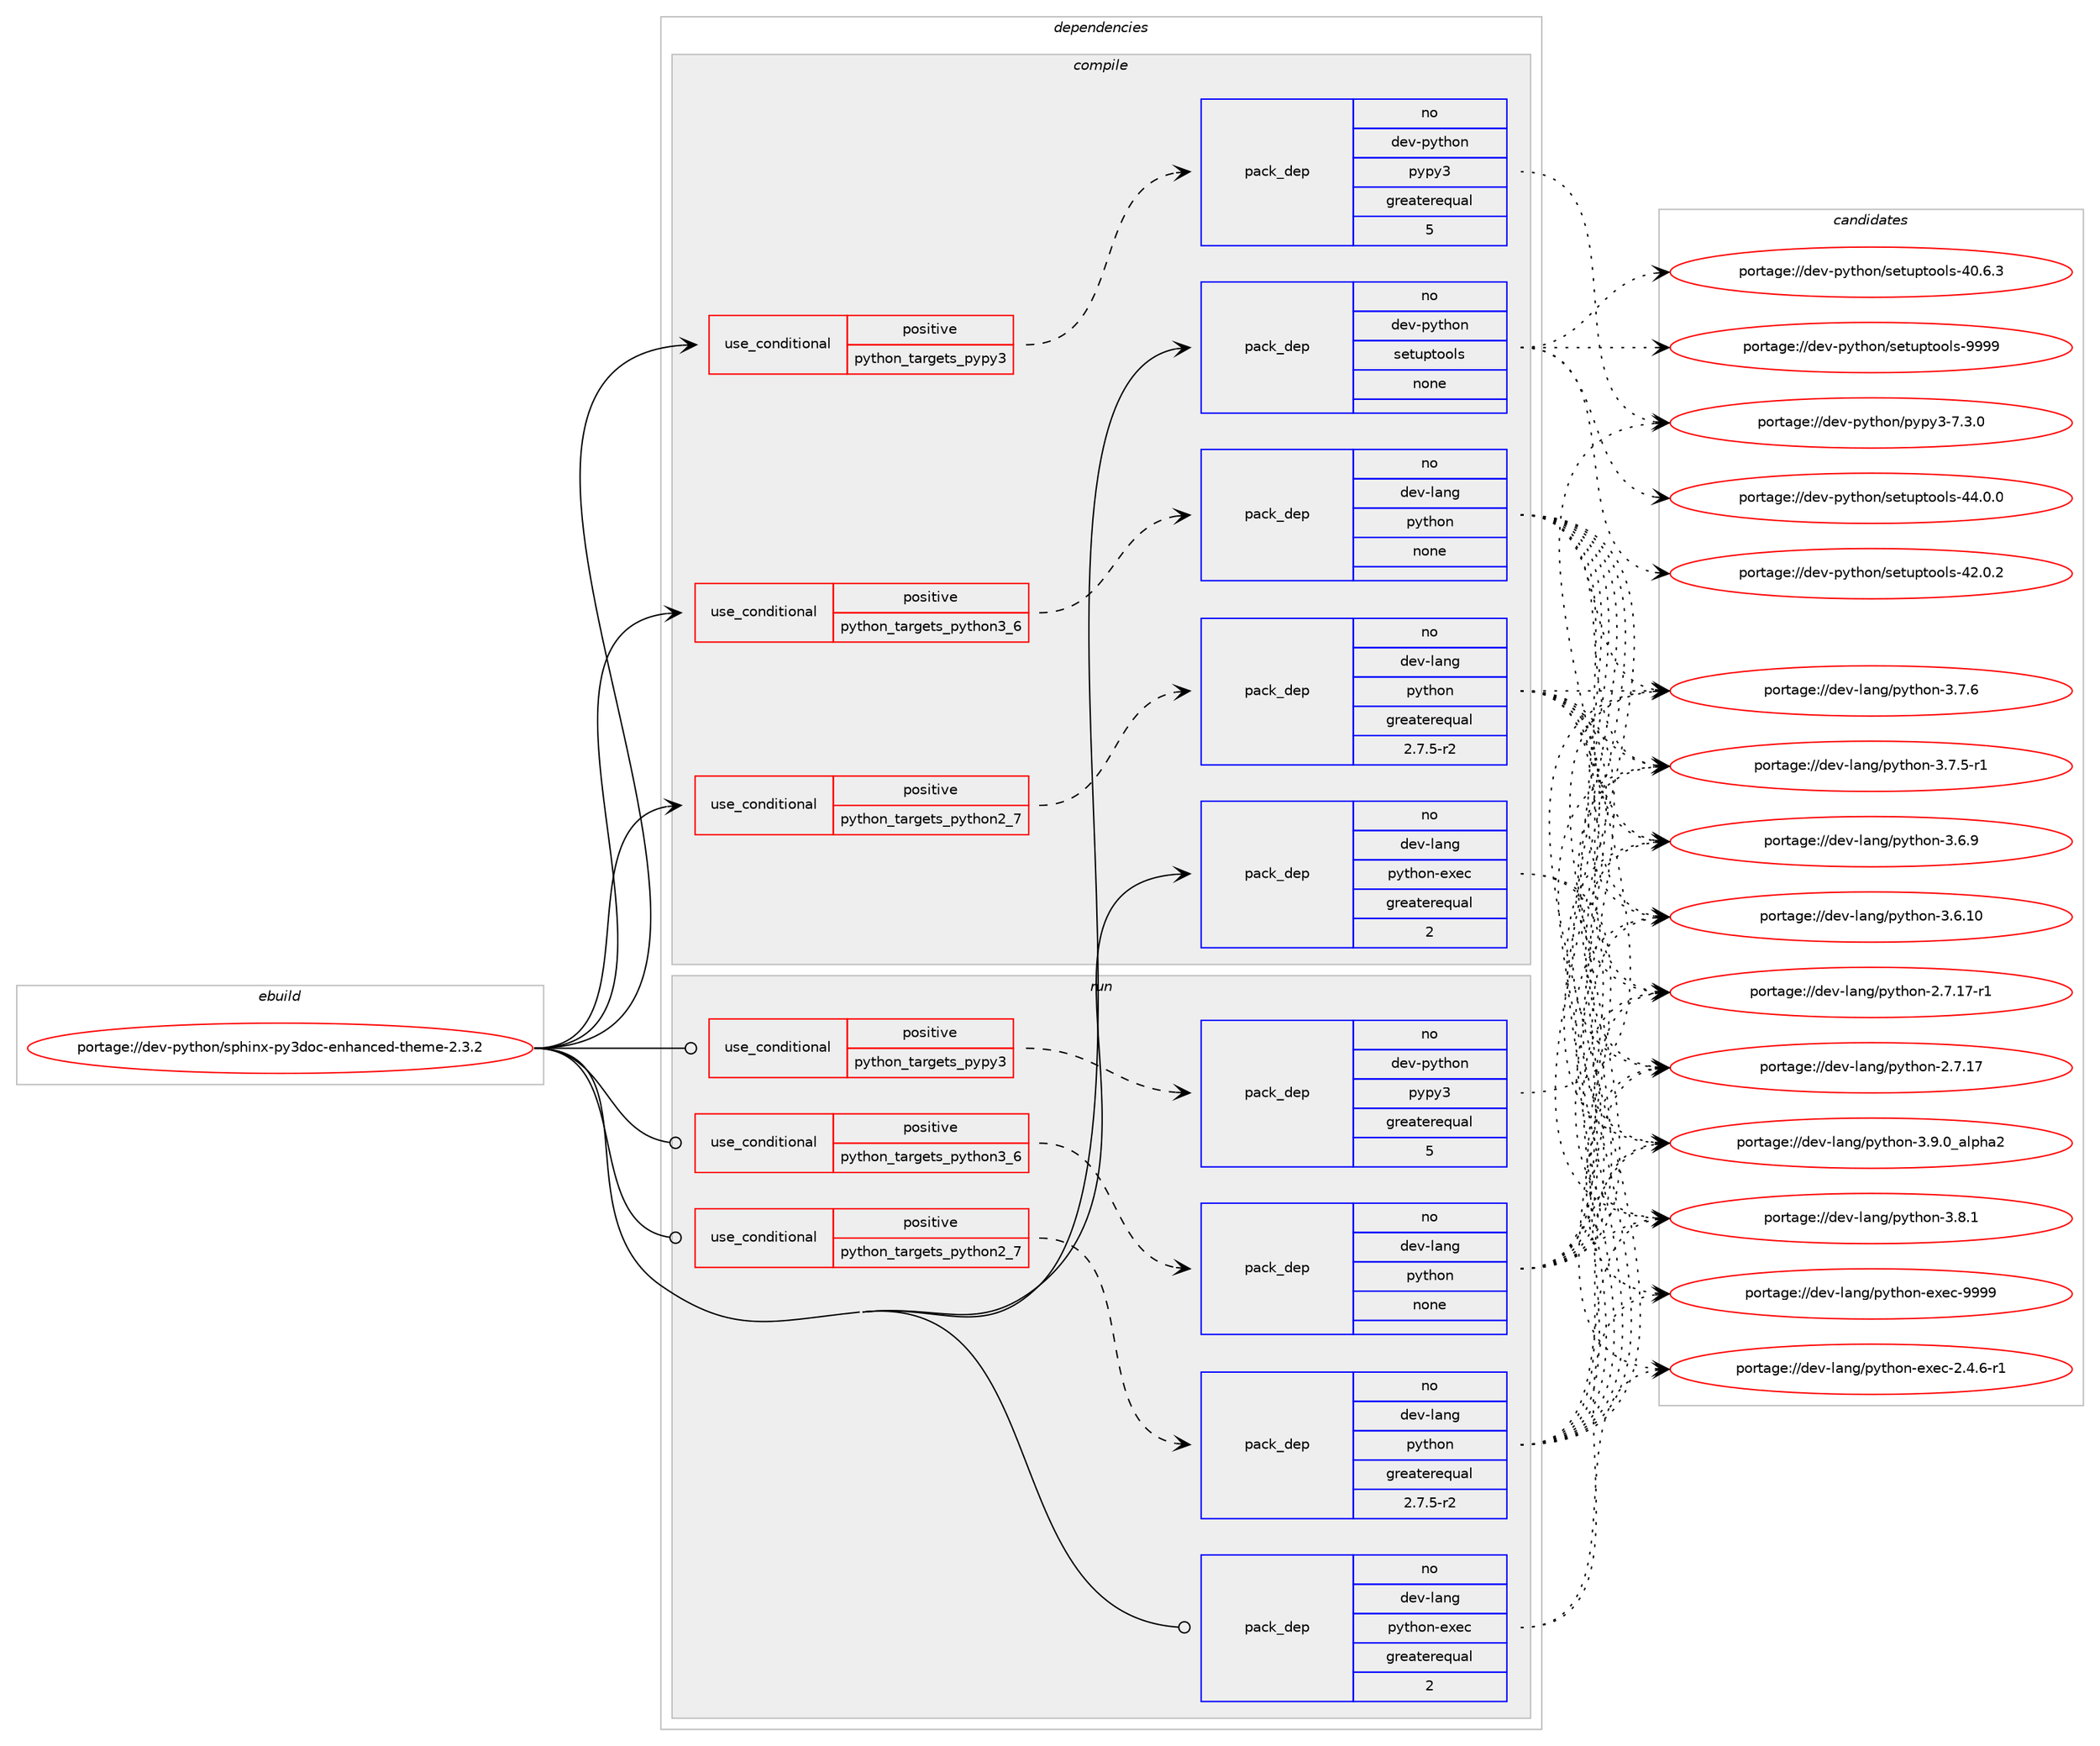 digraph prolog {

# *************
# Graph options
# *************

newrank=true;
concentrate=true;
compound=true;
graph [rankdir=LR,fontname=Helvetica,fontsize=10,ranksep=1.5];#, ranksep=2.5, nodesep=0.2];
edge  [arrowhead=vee];
node  [fontname=Helvetica,fontsize=10];

# **********
# The ebuild
# **********

subgraph cluster_leftcol {
color=gray;
rank=same;
label=<<i>ebuild</i>>;
id [label="portage://dev-python/sphinx-py3doc-enhanced-theme-2.3.2", color=red, width=4, href="../dev-python/sphinx-py3doc-enhanced-theme-2.3.2.svg"];
}

# ****************
# The dependencies
# ****************

subgraph cluster_midcol {
color=gray;
label=<<i>dependencies</i>>;
subgraph cluster_compile {
fillcolor="#eeeeee";
style=filled;
label=<<i>compile</i>>;
subgraph cond105674 {
dependency424912 [label=<<TABLE BORDER="0" CELLBORDER="1" CELLSPACING="0" CELLPADDING="4"><TR><TD ROWSPAN="3" CELLPADDING="10">use_conditional</TD></TR><TR><TD>positive</TD></TR><TR><TD>python_targets_pypy3</TD></TR></TABLE>>, shape=none, color=red];
subgraph pack314340 {
dependency424913 [label=<<TABLE BORDER="0" CELLBORDER="1" CELLSPACING="0" CELLPADDING="4" WIDTH="220"><TR><TD ROWSPAN="6" CELLPADDING="30">pack_dep</TD></TR><TR><TD WIDTH="110">no</TD></TR><TR><TD>dev-python</TD></TR><TR><TD>pypy3</TD></TR><TR><TD>greaterequal</TD></TR><TR><TD>5</TD></TR></TABLE>>, shape=none, color=blue];
}
dependency424912:e -> dependency424913:w [weight=20,style="dashed",arrowhead="vee"];
}
id:e -> dependency424912:w [weight=20,style="solid",arrowhead="vee"];
subgraph cond105675 {
dependency424914 [label=<<TABLE BORDER="0" CELLBORDER="1" CELLSPACING="0" CELLPADDING="4"><TR><TD ROWSPAN="3" CELLPADDING="10">use_conditional</TD></TR><TR><TD>positive</TD></TR><TR><TD>python_targets_python2_7</TD></TR></TABLE>>, shape=none, color=red];
subgraph pack314341 {
dependency424915 [label=<<TABLE BORDER="0" CELLBORDER="1" CELLSPACING="0" CELLPADDING="4" WIDTH="220"><TR><TD ROWSPAN="6" CELLPADDING="30">pack_dep</TD></TR><TR><TD WIDTH="110">no</TD></TR><TR><TD>dev-lang</TD></TR><TR><TD>python</TD></TR><TR><TD>greaterequal</TD></TR><TR><TD>2.7.5-r2</TD></TR></TABLE>>, shape=none, color=blue];
}
dependency424914:e -> dependency424915:w [weight=20,style="dashed",arrowhead="vee"];
}
id:e -> dependency424914:w [weight=20,style="solid",arrowhead="vee"];
subgraph cond105676 {
dependency424916 [label=<<TABLE BORDER="0" CELLBORDER="1" CELLSPACING="0" CELLPADDING="4"><TR><TD ROWSPAN="3" CELLPADDING="10">use_conditional</TD></TR><TR><TD>positive</TD></TR><TR><TD>python_targets_python3_6</TD></TR></TABLE>>, shape=none, color=red];
subgraph pack314342 {
dependency424917 [label=<<TABLE BORDER="0" CELLBORDER="1" CELLSPACING="0" CELLPADDING="4" WIDTH="220"><TR><TD ROWSPAN="6" CELLPADDING="30">pack_dep</TD></TR><TR><TD WIDTH="110">no</TD></TR><TR><TD>dev-lang</TD></TR><TR><TD>python</TD></TR><TR><TD>none</TD></TR><TR><TD></TD></TR></TABLE>>, shape=none, color=blue];
}
dependency424916:e -> dependency424917:w [weight=20,style="dashed",arrowhead="vee"];
}
id:e -> dependency424916:w [weight=20,style="solid",arrowhead="vee"];
subgraph pack314343 {
dependency424918 [label=<<TABLE BORDER="0" CELLBORDER="1" CELLSPACING="0" CELLPADDING="4" WIDTH="220"><TR><TD ROWSPAN="6" CELLPADDING="30">pack_dep</TD></TR><TR><TD WIDTH="110">no</TD></TR><TR><TD>dev-lang</TD></TR><TR><TD>python-exec</TD></TR><TR><TD>greaterequal</TD></TR><TR><TD>2</TD></TR></TABLE>>, shape=none, color=blue];
}
id:e -> dependency424918:w [weight=20,style="solid",arrowhead="vee"];
subgraph pack314344 {
dependency424919 [label=<<TABLE BORDER="0" CELLBORDER="1" CELLSPACING="0" CELLPADDING="4" WIDTH="220"><TR><TD ROWSPAN="6" CELLPADDING="30">pack_dep</TD></TR><TR><TD WIDTH="110">no</TD></TR><TR><TD>dev-python</TD></TR><TR><TD>setuptools</TD></TR><TR><TD>none</TD></TR><TR><TD></TD></TR></TABLE>>, shape=none, color=blue];
}
id:e -> dependency424919:w [weight=20,style="solid",arrowhead="vee"];
}
subgraph cluster_compileandrun {
fillcolor="#eeeeee";
style=filled;
label=<<i>compile and run</i>>;
}
subgraph cluster_run {
fillcolor="#eeeeee";
style=filled;
label=<<i>run</i>>;
subgraph cond105677 {
dependency424920 [label=<<TABLE BORDER="0" CELLBORDER="1" CELLSPACING="0" CELLPADDING="4"><TR><TD ROWSPAN="3" CELLPADDING="10">use_conditional</TD></TR><TR><TD>positive</TD></TR><TR><TD>python_targets_pypy3</TD></TR></TABLE>>, shape=none, color=red];
subgraph pack314345 {
dependency424921 [label=<<TABLE BORDER="0" CELLBORDER="1" CELLSPACING="0" CELLPADDING="4" WIDTH="220"><TR><TD ROWSPAN="6" CELLPADDING="30">pack_dep</TD></TR><TR><TD WIDTH="110">no</TD></TR><TR><TD>dev-python</TD></TR><TR><TD>pypy3</TD></TR><TR><TD>greaterequal</TD></TR><TR><TD>5</TD></TR></TABLE>>, shape=none, color=blue];
}
dependency424920:e -> dependency424921:w [weight=20,style="dashed",arrowhead="vee"];
}
id:e -> dependency424920:w [weight=20,style="solid",arrowhead="odot"];
subgraph cond105678 {
dependency424922 [label=<<TABLE BORDER="0" CELLBORDER="1" CELLSPACING="0" CELLPADDING="4"><TR><TD ROWSPAN="3" CELLPADDING="10">use_conditional</TD></TR><TR><TD>positive</TD></TR><TR><TD>python_targets_python2_7</TD></TR></TABLE>>, shape=none, color=red];
subgraph pack314346 {
dependency424923 [label=<<TABLE BORDER="0" CELLBORDER="1" CELLSPACING="0" CELLPADDING="4" WIDTH="220"><TR><TD ROWSPAN="6" CELLPADDING="30">pack_dep</TD></TR><TR><TD WIDTH="110">no</TD></TR><TR><TD>dev-lang</TD></TR><TR><TD>python</TD></TR><TR><TD>greaterequal</TD></TR><TR><TD>2.7.5-r2</TD></TR></TABLE>>, shape=none, color=blue];
}
dependency424922:e -> dependency424923:w [weight=20,style="dashed",arrowhead="vee"];
}
id:e -> dependency424922:w [weight=20,style="solid",arrowhead="odot"];
subgraph cond105679 {
dependency424924 [label=<<TABLE BORDER="0" CELLBORDER="1" CELLSPACING="0" CELLPADDING="4"><TR><TD ROWSPAN="3" CELLPADDING="10">use_conditional</TD></TR><TR><TD>positive</TD></TR><TR><TD>python_targets_python3_6</TD></TR></TABLE>>, shape=none, color=red];
subgraph pack314347 {
dependency424925 [label=<<TABLE BORDER="0" CELLBORDER="1" CELLSPACING="0" CELLPADDING="4" WIDTH="220"><TR><TD ROWSPAN="6" CELLPADDING="30">pack_dep</TD></TR><TR><TD WIDTH="110">no</TD></TR><TR><TD>dev-lang</TD></TR><TR><TD>python</TD></TR><TR><TD>none</TD></TR><TR><TD></TD></TR></TABLE>>, shape=none, color=blue];
}
dependency424924:e -> dependency424925:w [weight=20,style="dashed",arrowhead="vee"];
}
id:e -> dependency424924:w [weight=20,style="solid",arrowhead="odot"];
subgraph pack314348 {
dependency424926 [label=<<TABLE BORDER="0" CELLBORDER="1" CELLSPACING="0" CELLPADDING="4" WIDTH="220"><TR><TD ROWSPAN="6" CELLPADDING="30">pack_dep</TD></TR><TR><TD WIDTH="110">no</TD></TR><TR><TD>dev-lang</TD></TR><TR><TD>python-exec</TD></TR><TR><TD>greaterequal</TD></TR><TR><TD>2</TD></TR></TABLE>>, shape=none, color=blue];
}
id:e -> dependency424926:w [weight=20,style="solid",arrowhead="odot"];
}
}

# **************
# The candidates
# **************

subgraph cluster_choices {
rank=same;
color=gray;
label=<<i>candidates</i>>;

subgraph choice314340 {
color=black;
nodesep=1;
choice100101118451121211161041111104711212111212151455546514648 [label="portage://dev-python/pypy3-7.3.0", color=red, width=4,href="../dev-python/pypy3-7.3.0.svg"];
dependency424913:e -> choice100101118451121211161041111104711212111212151455546514648:w [style=dotted,weight="100"];
}
subgraph choice314341 {
color=black;
nodesep=1;
choice10010111845108971101034711212111610411111045514657464895971081121049750 [label="portage://dev-lang/python-3.9.0_alpha2", color=red, width=4,href="../dev-lang/python-3.9.0_alpha2.svg"];
choice100101118451089711010347112121116104111110455146564649 [label="portage://dev-lang/python-3.8.1", color=red, width=4,href="../dev-lang/python-3.8.1.svg"];
choice100101118451089711010347112121116104111110455146554654 [label="portage://dev-lang/python-3.7.6", color=red, width=4,href="../dev-lang/python-3.7.6.svg"];
choice1001011184510897110103471121211161041111104551465546534511449 [label="portage://dev-lang/python-3.7.5-r1", color=red, width=4,href="../dev-lang/python-3.7.5-r1.svg"];
choice100101118451089711010347112121116104111110455146544657 [label="portage://dev-lang/python-3.6.9", color=red, width=4,href="../dev-lang/python-3.6.9.svg"];
choice10010111845108971101034711212111610411111045514654464948 [label="portage://dev-lang/python-3.6.10", color=red, width=4,href="../dev-lang/python-3.6.10.svg"];
choice100101118451089711010347112121116104111110455046554649554511449 [label="portage://dev-lang/python-2.7.17-r1", color=red, width=4,href="../dev-lang/python-2.7.17-r1.svg"];
choice10010111845108971101034711212111610411111045504655464955 [label="portage://dev-lang/python-2.7.17", color=red, width=4,href="../dev-lang/python-2.7.17.svg"];
dependency424915:e -> choice10010111845108971101034711212111610411111045514657464895971081121049750:w [style=dotted,weight="100"];
dependency424915:e -> choice100101118451089711010347112121116104111110455146564649:w [style=dotted,weight="100"];
dependency424915:e -> choice100101118451089711010347112121116104111110455146554654:w [style=dotted,weight="100"];
dependency424915:e -> choice1001011184510897110103471121211161041111104551465546534511449:w [style=dotted,weight="100"];
dependency424915:e -> choice100101118451089711010347112121116104111110455146544657:w [style=dotted,weight="100"];
dependency424915:e -> choice10010111845108971101034711212111610411111045514654464948:w [style=dotted,weight="100"];
dependency424915:e -> choice100101118451089711010347112121116104111110455046554649554511449:w [style=dotted,weight="100"];
dependency424915:e -> choice10010111845108971101034711212111610411111045504655464955:w [style=dotted,weight="100"];
}
subgraph choice314342 {
color=black;
nodesep=1;
choice10010111845108971101034711212111610411111045514657464895971081121049750 [label="portage://dev-lang/python-3.9.0_alpha2", color=red, width=4,href="../dev-lang/python-3.9.0_alpha2.svg"];
choice100101118451089711010347112121116104111110455146564649 [label="portage://dev-lang/python-3.8.1", color=red, width=4,href="../dev-lang/python-3.8.1.svg"];
choice100101118451089711010347112121116104111110455146554654 [label="portage://dev-lang/python-3.7.6", color=red, width=4,href="../dev-lang/python-3.7.6.svg"];
choice1001011184510897110103471121211161041111104551465546534511449 [label="portage://dev-lang/python-3.7.5-r1", color=red, width=4,href="../dev-lang/python-3.7.5-r1.svg"];
choice100101118451089711010347112121116104111110455146544657 [label="portage://dev-lang/python-3.6.9", color=red, width=4,href="../dev-lang/python-3.6.9.svg"];
choice10010111845108971101034711212111610411111045514654464948 [label="portage://dev-lang/python-3.6.10", color=red, width=4,href="../dev-lang/python-3.6.10.svg"];
choice100101118451089711010347112121116104111110455046554649554511449 [label="portage://dev-lang/python-2.7.17-r1", color=red, width=4,href="../dev-lang/python-2.7.17-r1.svg"];
choice10010111845108971101034711212111610411111045504655464955 [label="portage://dev-lang/python-2.7.17", color=red, width=4,href="../dev-lang/python-2.7.17.svg"];
dependency424917:e -> choice10010111845108971101034711212111610411111045514657464895971081121049750:w [style=dotted,weight="100"];
dependency424917:e -> choice100101118451089711010347112121116104111110455146564649:w [style=dotted,weight="100"];
dependency424917:e -> choice100101118451089711010347112121116104111110455146554654:w [style=dotted,weight="100"];
dependency424917:e -> choice1001011184510897110103471121211161041111104551465546534511449:w [style=dotted,weight="100"];
dependency424917:e -> choice100101118451089711010347112121116104111110455146544657:w [style=dotted,weight="100"];
dependency424917:e -> choice10010111845108971101034711212111610411111045514654464948:w [style=dotted,weight="100"];
dependency424917:e -> choice100101118451089711010347112121116104111110455046554649554511449:w [style=dotted,weight="100"];
dependency424917:e -> choice10010111845108971101034711212111610411111045504655464955:w [style=dotted,weight="100"];
}
subgraph choice314343 {
color=black;
nodesep=1;
choice10010111845108971101034711212111610411111045101120101994557575757 [label="portage://dev-lang/python-exec-9999", color=red, width=4,href="../dev-lang/python-exec-9999.svg"];
choice10010111845108971101034711212111610411111045101120101994550465246544511449 [label="portage://dev-lang/python-exec-2.4.6-r1", color=red, width=4,href="../dev-lang/python-exec-2.4.6-r1.svg"];
dependency424918:e -> choice10010111845108971101034711212111610411111045101120101994557575757:w [style=dotted,weight="100"];
dependency424918:e -> choice10010111845108971101034711212111610411111045101120101994550465246544511449:w [style=dotted,weight="100"];
}
subgraph choice314344 {
color=black;
nodesep=1;
choice10010111845112121116104111110471151011161171121161111111081154557575757 [label="portage://dev-python/setuptools-9999", color=red, width=4,href="../dev-python/setuptools-9999.svg"];
choice100101118451121211161041111104711510111611711211611111110811545525246484648 [label="portage://dev-python/setuptools-44.0.0", color=red, width=4,href="../dev-python/setuptools-44.0.0.svg"];
choice100101118451121211161041111104711510111611711211611111110811545525046484650 [label="portage://dev-python/setuptools-42.0.2", color=red, width=4,href="../dev-python/setuptools-42.0.2.svg"];
choice100101118451121211161041111104711510111611711211611111110811545524846544651 [label="portage://dev-python/setuptools-40.6.3", color=red, width=4,href="../dev-python/setuptools-40.6.3.svg"];
dependency424919:e -> choice10010111845112121116104111110471151011161171121161111111081154557575757:w [style=dotted,weight="100"];
dependency424919:e -> choice100101118451121211161041111104711510111611711211611111110811545525246484648:w [style=dotted,weight="100"];
dependency424919:e -> choice100101118451121211161041111104711510111611711211611111110811545525046484650:w [style=dotted,weight="100"];
dependency424919:e -> choice100101118451121211161041111104711510111611711211611111110811545524846544651:w [style=dotted,weight="100"];
}
subgraph choice314345 {
color=black;
nodesep=1;
choice100101118451121211161041111104711212111212151455546514648 [label="portage://dev-python/pypy3-7.3.0", color=red, width=4,href="../dev-python/pypy3-7.3.0.svg"];
dependency424921:e -> choice100101118451121211161041111104711212111212151455546514648:w [style=dotted,weight="100"];
}
subgraph choice314346 {
color=black;
nodesep=1;
choice10010111845108971101034711212111610411111045514657464895971081121049750 [label="portage://dev-lang/python-3.9.0_alpha2", color=red, width=4,href="../dev-lang/python-3.9.0_alpha2.svg"];
choice100101118451089711010347112121116104111110455146564649 [label="portage://dev-lang/python-3.8.1", color=red, width=4,href="../dev-lang/python-3.8.1.svg"];
choice100101118451089711010347112121116104111110455146554654 [label="portage://dev-lang/python-3.7.6", color=red, width=4,href="../dev-lang/python-3.7.6.svg"];
choice1001011184510897110103471121211161041111104551465546534511449 [label="portage://dev-lang/python-3.7.5-r1", color=red, width=4,href="../dev-lang/python-3.7.5-r1.svg"];
choice100101118451089711010347112121116104111110455146544657 [label="portage://dev-lang/python-3.6.9", color=red, width=4,href="../dev-lang/python-3.6.9.svg"];
choice10010111845108971101034711212111610411111045514654464948 [label="portage://dev-lang/python-3.6.10", color=red, width=4,href="../dev-lang/python-3.6.10.svg"];
choice100101118451089711010347112121116104111110455046554649554511449 [label="portage://dev-lang/python-2.7.17-r1", color=red, width=4,href="../dev-lang/python-2.7.17-r1.svg"];
choice10010111845108971101034711212111610411111045504655464955 [label="portage://dev-lang/python-2.7.17", color=red, width=4,href="../dev-lang/python-2.7.17.svg"];
dependency424923:e -> choice10010111845108971101034711212111610411111045514657464895971081121049750:w [style=dotted,weight="100"];
dependency424923:e -> choice100101118451089711010347112121116104111110455146564649:w [style=dotted,weight="100"];
dependency424923:e -> choice100101118451089711010347112121116104111110455146554654:w [style=dotted,weight="100"];
dependency424923:e -> choice1001011184510897110103471121211161041111104551465546534511449:w [style=dotted,weight="100"];
dependency424923:e -> choice100101118451089711010347112121116104111110455146544657:w [style=dotted,weight="100"];
dependency424923:e -> choice10010111845108971101034711212111610411111045514654464948:w [style=dotted,weight="100"];
dependency424923:e -> choice100101118451089711010347112121116104111110455046554649554511449:w [style=dotted,weight="100"];
dependency424923:e -> choice10010111845108971101034711212111610411111045504655464955:w [style=dotted,weight="100"];
}
subgraph choice314347 {
color=black;
nodesep=1;
choice10010111845108971101034711212111610411111045514657464895971081121049750 [label="portage://dev-lang/python-3.9.0_alpha2", color=red, width=4,href="../dev-lang/python-3.9.0_alpha2.svg"];
choice100101118451089711010347112121116104111110455146564649 [label="portage://dev-lang/python-3.8.1", color=red, width=4,href="../dev-lang/python-3.8.1.svg"];
choice100101118451089711010347112121116104111110455146554654 [label="portage://dev-lang/python-3.7.6", color=red, width=4,href="../dev-lang/python-3.7.6.svg"];
choice1001011184510897110103471121211161041111104551465546534511449 [label="portage://dev-lang/python-3.7.5-r1", color=red, width=4,href="../dev-lang/python-3.7.5-r1.svg"];
choice100101118451089711010347112121116104111110455146544657 [label="portage://dev-lang/python-3.6.9", color=red, width=4,href="../dev-lang/python-3.6.9.svg"];
choice10010111845108971101034711212111610411111045514654464948 [label="portage://dev-lang/python-3.6.10", color=red, width=4,href="../dev-lang/python-3.6.10.svg"];
choice100101118451089711010347112121116104111110455046554649554511449 [label="portage://dev-lang/python-2.7.17-r1", color=red, width=4,href="../dev-lang/python-2.7.17-r1.svg"];
choice10010111845108971101034711212111610411111045504655464955 [label="portage://dev-lang/python-2.7.17", color=red, width=4,href="../dev-lang/python-2.7.17.svg"];
dependency424925:e -> choice10010111845108971101034711212111610411111045514657464895971081121049750:w [style=dotted,weight="100"];
dependency424925:e -> choice100101118451089711010347112121116104111110455146564649:w [style=dotted,weight="100"];
dependency424925:e -> choice100101118451089711010347112121116104111110455146554654:w [style=dotted,weight="100"];
dependency424925:e -> choice1001011184510897110103471121211161041111104551465546534511449:w [style=dotted,weight="100"];
dependency424925:e -> choice100101118451089711010347112121116104111110455146544657:w [style=dotted,weight="100"];
dependency424925:e -> choice10010111845108971101034711212111610411111045514654464948:w [style=dotted,weight="100"];
dependency424925:e -> choice100101118451089711010347112121116104111110455046554649554511449:w [style=dotted,weight="100"];
dependency424925:e -> choice10010111845108971101034711212111610411111045504655464955:w [style=dotted,weight="100"];
}
subgraph choice314348 {
color=black;
nodesep=1;
choice10010111845108971101034711212111610411111045101120101994557575757 [label="portage://dev-lang/python-exec-9999", color=red, width=4,href="../dev-lang/python-exec-9999.svg"];
choice10010111845108971101034711212111610411111045101120101994550465246544511449 [label="portage://dev-lang/python-exec-2.4.6-r1", color=red, width=4,href="../dev-lang/python-exec-2.4.6-r1.svg"];
dependency424926:e -> choice10010111845108971101034711212111610411111045101120101994557575757:w [style=dotted,weight="100"];
dependency424926:e -> choice10010111845108971101034711212111610411111045101120101994550465246544511449:w [style=dotted,weight="100"];
}
}

}
